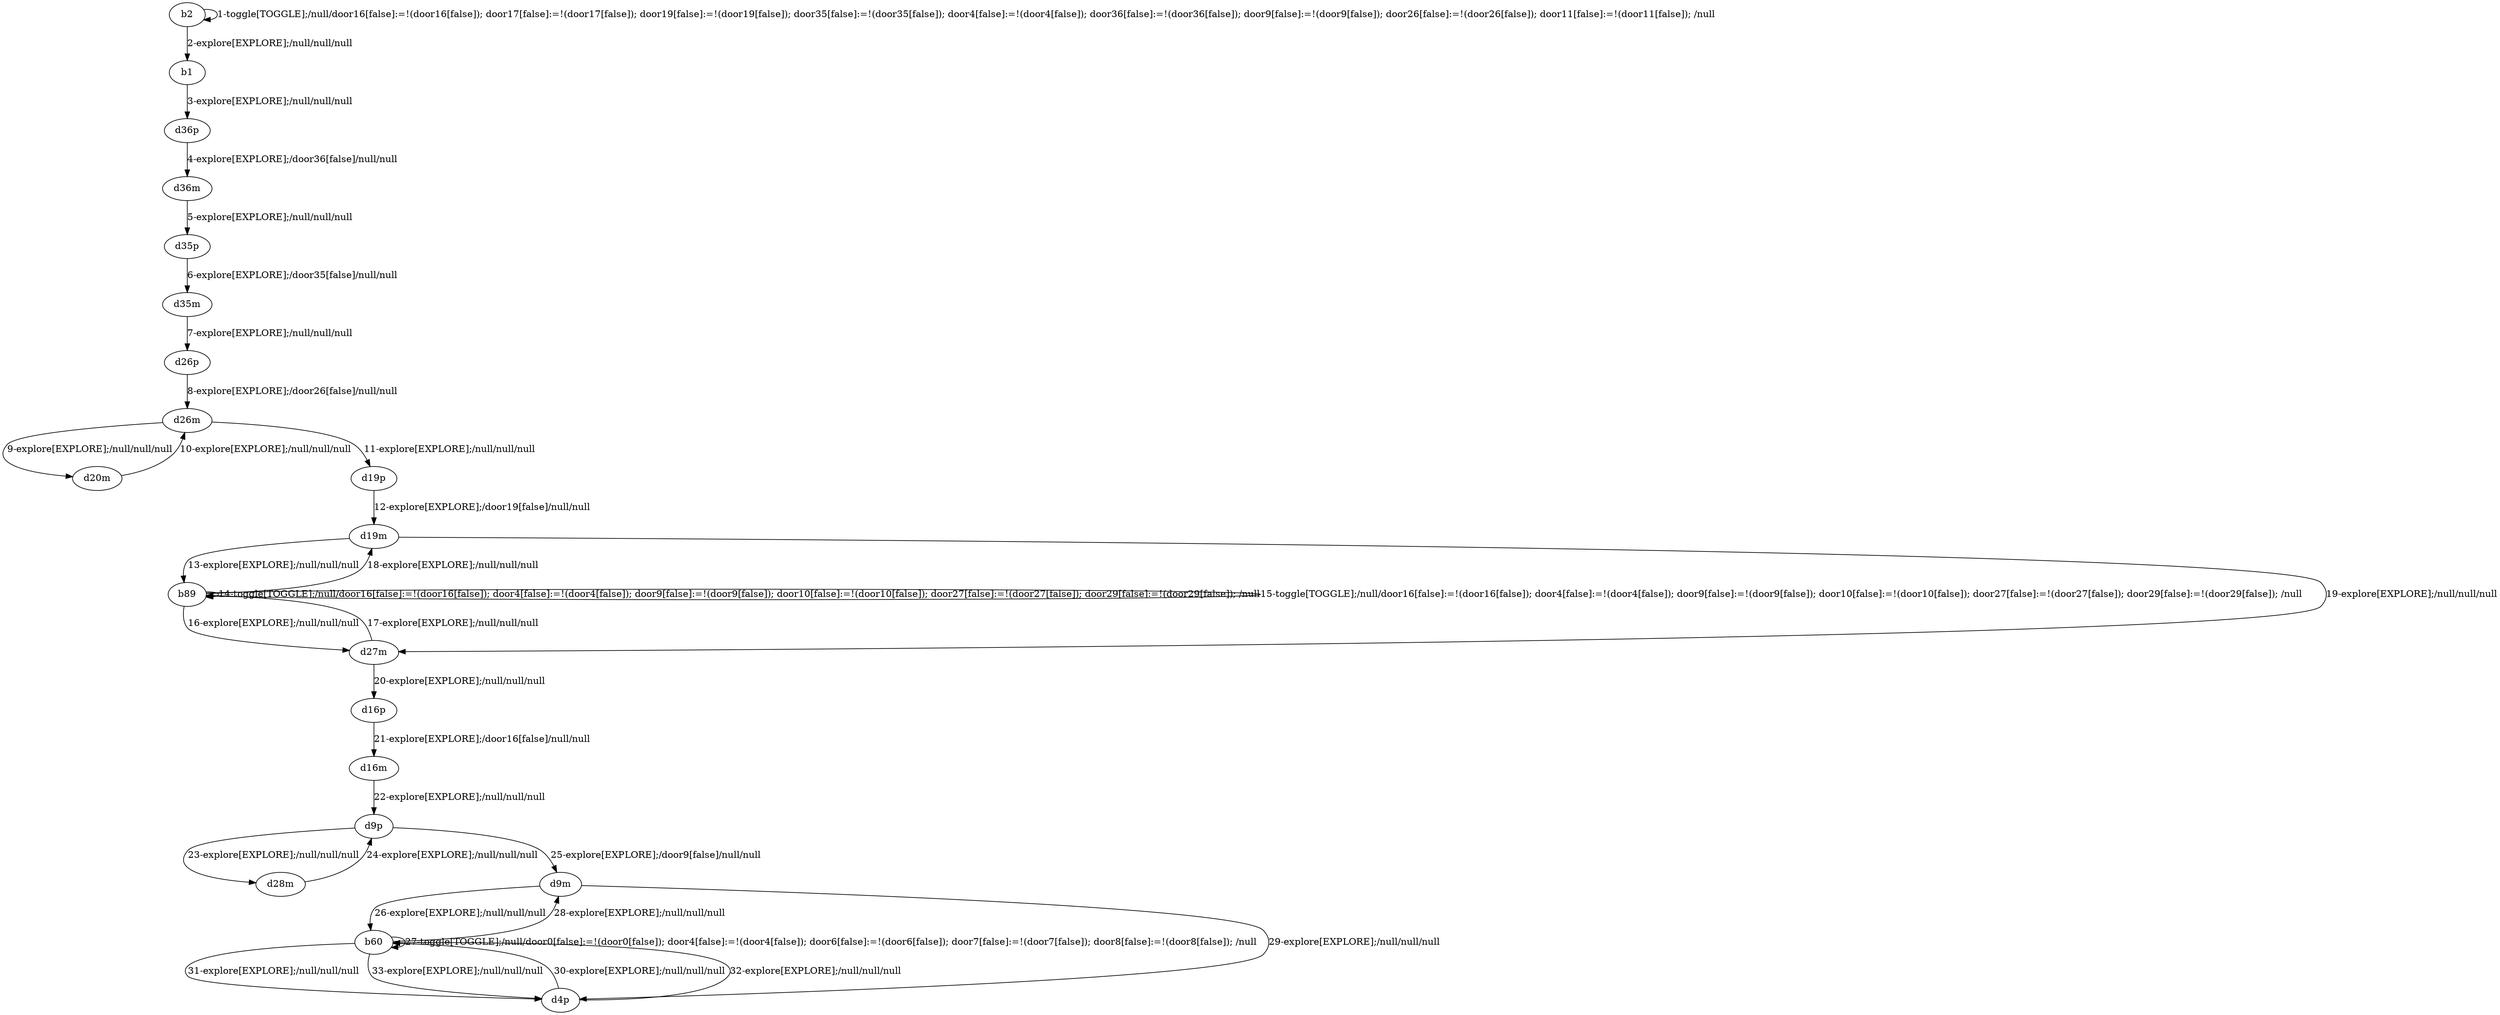 # Total number of goals covered by this test: 1
# b60 --> d9m

digraph g {
"b2" -> "b2" [label = "1-toggle[TOGGLE];/null/door16[false]:=!(door16[false]); door17[false]:=!(door17[false]); door19[false]:=!(door19[false]); door35[false]:=!(door35[false]); door4[false]:=!(door4[false]); door36[false]:=!(door36[false]); door9[false]:=!(door9[false]); door26[false]:=!(door26[false]); door11[false]:=!(door11[false]); /null"];
"b2" -> "b1" [label = "2-explore[EXPLORE];/null/null/null"];
"b1" -> "d36p" [label = "3-explore[EXPLORE];/null/null/null"];
"d36p" -> "d36m" [label = "4-explore[EXPLORE];/door36[false]/null/null"];
"d36m" -> "d35p" [label = "5-explore[EXPLORE];/null/null/null"];
"d35p" -> "d35m" [label = "6-explore[EXPLORE];/door35[false]/null/null"];
"d35m" -> "d26p" [label = "7-explore[EXPLORE];/null/null/null"];
"d26p" -> "d26m" [label = "8-explore[EXPLORE];/door26[false]/null/null"];
"d26m" -> "d20m" [label = "9-explore[EXPLORE];/null/null/null"];
"d20m" -> "d26m" [label = "10-explore[EXPLORE];/null/null/null"];
"d26m" -> "d19p" [label = "11-explore[EXPLORE];/null/null/null"];
"d19p" -> "d19m" [label = "12-explore[EXPLORE];/door19[false]/null/null"];
"d19m" -> "b89" [label = "13-explore[EXPLORE];/null/null/null"];
"b89" -> "b89" [label = "14-toggle[TOGGLE];/null/door16[false]:=!(door16[false]); door4[false]:=!(door4[false]); door9[false]:=!(door9[false]); door10[false]:=!(door10[false]); door27[false]:=!(door27[false]); door29[false]:=!(door29[false]); /null"];
"b89" -> "b89" [label = "15-toggle[TOGGLE];/null/door16[false]:=!(door16[false]); door4[false]:=!(door4[false]); door9[false]:=!(door9[false]); door10[false]:=!(door10[false]); door27[false]:=!(door27[false]); door29[false]:=!(door29[false]); /null"];
"b89" -> "d27m" [label = "16-explore[EXPLORE];/null/null/null"];
"d27m" -> "b89" [label = "17-explore[EXPLORE];/null/null/null"];
"b89" -> "d19m" [label = "18-explore[EXPLORE];/null/null/null"];
"d19m" -> "d27m" [label = "19-explore[EXPLORE];/null/null/null"];
"d27m" -> "d16p" [label = "20-explore[EXPLORE];/null/null/null"];
"d16p" -> "d16m" [label = "21-explore[EXPLORE];/door16[false]/null/null"];
"d16m" -> "d9p" [label = "22-explore[EXPLORE];/null/null/null"];
"d9p" -> "d28m" [label = "23-explore[EXPLORE];/null/null/null"];
"d28m" -> "d9p" [label = "24-explore[EXPLORE];/null/null/null"];
"d9p" -> "d9m" [label = "25-explore[EXPLORE];/door9[false]/null/null"];
"d9m" -> "b60" [label = "26-explore[EXPLORE];/null/null/null"];
"b60" -> "b60" [label = "27-toggle[TOGGLE];/null/door0[false]:=!(door0[false]); door4[false]:=!(door4[false]); door6[false]:=!(door6[false]); door7[false]:=!(door7[false]); door8[false]:=!(door8[false]); /null"];
"b60" -> "d9m" [label = "28-explore[EXPLORE];/null/null/null"];
"d9m" -> "d4p" [label = "29-explore[EXPLORE];/null/null/null"];
"d4p" -> "b60" [label = "30-explore[EXPLORE];/null/null/null"];
"b60" -> "d4p" [label = "31-explore[EXPLORE];/null/null/null"];
"d4p" -> "b60" [label = "32-explore[EXPLORE];/null/null/null"];
"b60" -> "d4p" [label = "33-explore[EXPLORE];/null/null/null"];
}